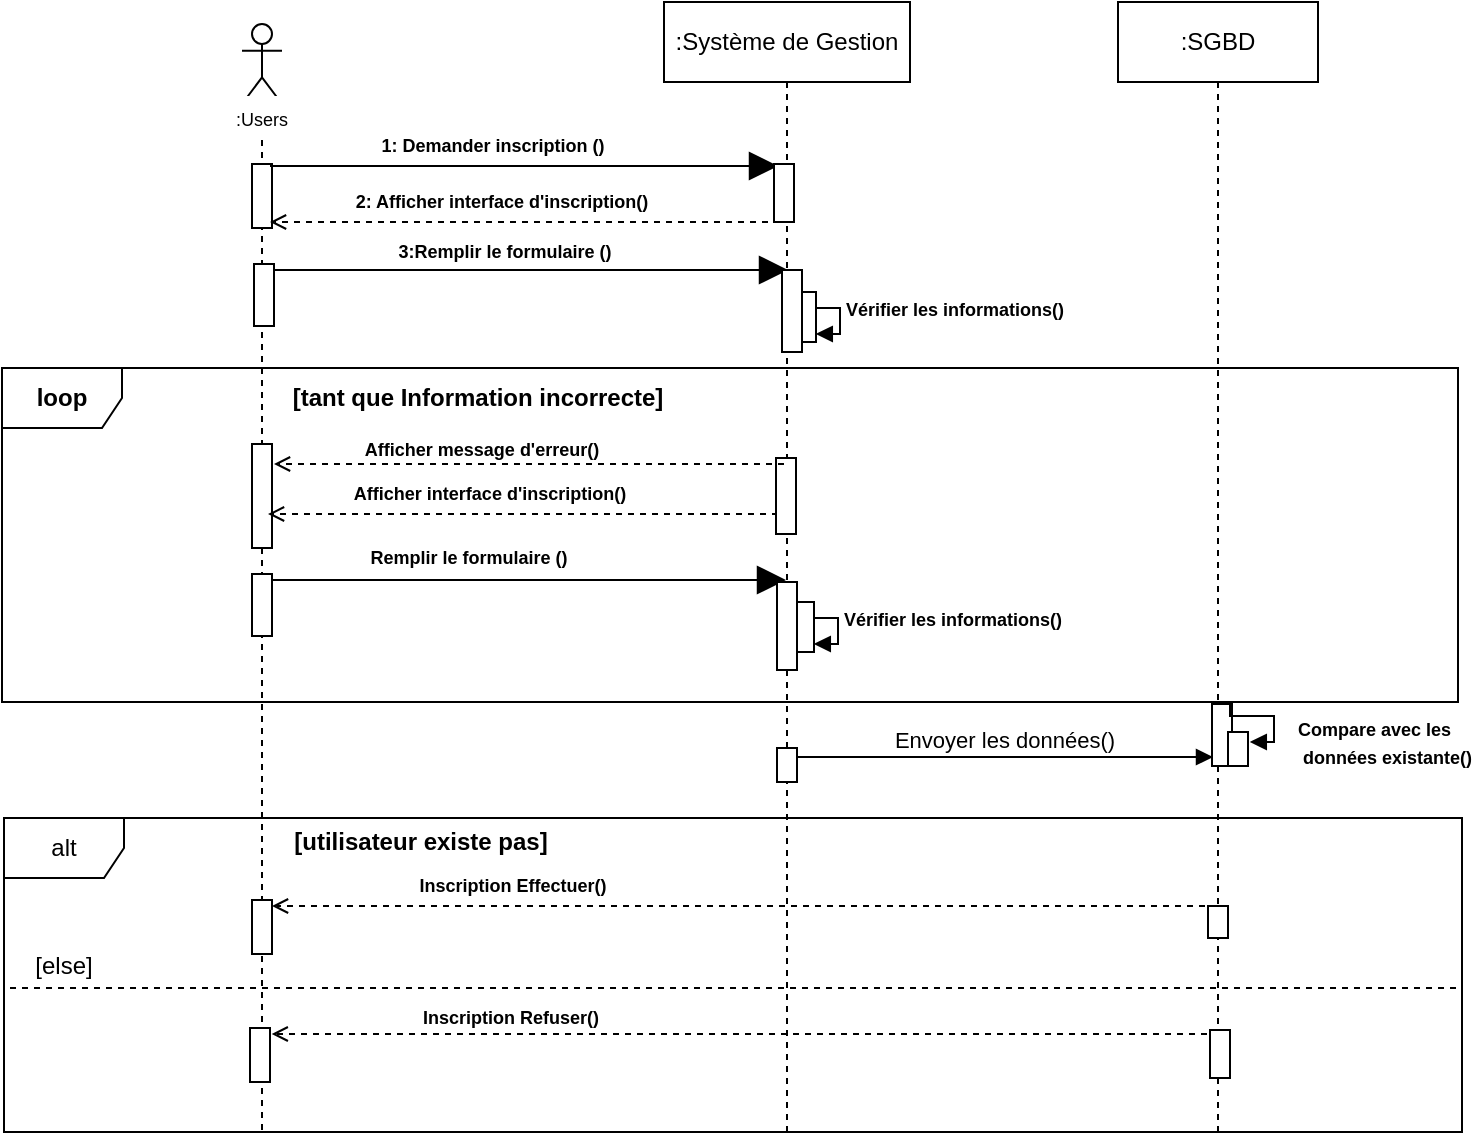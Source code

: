 <mxfile version="26.2.13">
  <diagram name="Page-1" id="2YBvvXClWsGukQMizWep">
    <mxGraphModel dx="1041" dy="623" grid="0" gridSize="10" guides="1" tooltips="1" connect="1" arrows="1" fold="1" page="1" pageScale="1" pageWidth="850" pageHeight="1100" math="0" shadow="0">
      <root>
        <mxCell id="0" />
        <mxCell id="1" parent="0" />
        <mxCell id="7mvw6QXvbmcej4bywkT1-2" value=":Système de Gestion" style="shape=umlLifeline;perimeter=lifelinePerimeter;whiteSpace=wrap;html=1;container=0;dropTarget=0;collapsible=0;recursiveResize=0;outlineConnect=0;portConstraint=eastwest;newEdgeStyle={&quot;edgeStyle&quot;:&quot;elbowEdgeStyle&quot;,&quot;elbow&quot;:&quot;vertical&quot;,&quot;curved&quot;:0,&quot;rounded&quot;:0};fillColor=light-dark(#FFFFFF, #ffffff);strokeColor=light-dark(#000000,#000000);labelBackgroundColor=none;fontColor=light-dark(#000000,#000000);" parent="1" vertex="1">
          <mxGeometry x="391" y="86" width="123" height="567" as="geometry" />
        </mxCell>
        <mxCell id="7mvw6QXvbmcej4bywkT1-9" value="" style="shape=umlLifeline;perimeter=lifelinePerimeter;whiteSpace=wrap;html=1;container=1;dropTarget=0;collapsible=0;recursiveResize=0;outlineConnect=0;portConstraint=eastwest;newEdgeStyle={&quot;curved&quot;:0,&quot;rounded&quot;:0};participant=umlActor;fillColor=light-dark(#FFFFFF,#000000);strokeColor=light-dark(#000000,#000000);" parent="1" vertex="1">
          <mxGeometry x="180" y="97" width="20" height="554" as="geometry" />
        </mxCell>
        <mxCell id="7mvw6QXvbmcej4bywkT1-10" value="" style="html=1;points=[[0,0,0,0,5],[0,1,0,0,-5],[1,0,0,0,5],[1,1,0,0,-5]];perimeter=orthogonalPerimeter;outlineConnect=0;targetShapes=umlLifeline;portConstraint=eastwest;newEdgeStyle={&quot;curved&quot;:0,&quot;rounded&quot;:0};fillColor=light-dark(#FFFFFF,#FFFFFF);strokeColor=light-dark(#000000,#000000);" parent="7mvw6QXvbmcej4bywkT1-9" vertex="1">
          <mxGeometry x="5" y="70" width="10" height="32" as="geometry" />
        </mxCell>
        <mxCell id="7mvw6QXvbmcej4bywkT1-11" value="" style="html=1;points=[[0,0,0,0,5],[0,1,0,0,-5],[1,0,0,0,5],[1,1,0,0,-5]];perimeter=orthogonalPerimeter;outlineConnect=0;targetShapes=umlLifeline;portConstraint=eastwest;newEdgeStyle={&quot;curved&quot;:0,&quot;rounded&quot;:0};fillColor=light-dark(#FFFFFF,#FFFFFF);strokeColor=light-dark(#000000,#000000);" parent="7mvw6QXvbmcej4bywkT1-9" vertex="1">
          <mxGeometry x="5" y="210" width="10" height="52" as="geometry" />
        </mxCell>
        <mxCell id="oZIFxZLTTzc2_pUixhOE-5" value="" style="html=1;points=[[0,0,0,0,5],[0,1,0,0,-5],[1,0,0,0,5],[1,1,0,0,-5]];perimeter=orthogonalPerimeter;outlineConnect=0;targetShapes=umlLifeline;portConstraint=eastwest;newEdgeStyle={&quot;curved&quot;:0,&quot;rounded&quot;:0};fillColor=light-dark(#FFFFFF,#FFFFFF);strokeColor=light-dark(#000000,#000000);" vertex="1" parent="7mvw6QXvbmcej4bywkT1-9">
          <mxGeometry x="5" y="275" width="10" height="31" as="geometry" />
        </mxCell>
        <mxCell id="oZIFxZLTTzc2_pUixhOE-12" value="" style="html=1;points=[[0,0,0,0,5],[0,1,0,0,-5],[1,0,0,0,5],[1,1,0,0,-5]];perimeter=orthogonalPerimeter;outlineConnect=0;targetShapes=umlLifeline;portConstraint=eastwest;newEdgeStyle={&quot;curved&quot;:0,&quot;rounded&quot;:0};fillColor=light-dark(#FFFFFF,#FFFFFF);strokeColor=light-dark(#000000,#000000);" vertex="1" parent="7mvw6QXvbmcej4bywkT1-9">
          <mxGeometry x="5" y="438" width="10" height="27" as="geometry" />
        </mxCell>
        <mxCell id="7mvw6QXvbmcej4bywkT1-14" value="" style="endArrow=block;endFill=1;endSize=12;html=1;rounded=0;strokeColor=light-dark(#000000,#000000);exitX=1;exitY=0;exitDx=0;exitDy=5;exitPerimeter=0;" parent="1" edge="1">
          <mxGeometry width="160" relative="1" as="geometry">
            <mxPoint x="194" y="168" as="sourcePoint" />
            <mxPoint x="448" y="168" as="targetPoint" />
          </mxGeometry>
        </mxCell>
        <mxCell id="7mvw6QXvbmcej4bywkT1-16" value="&lt;font style=&quot;font-size: 9px;&quot;&gt;&lt;b&gt;1: Demander inscription ()&lt;/b&gt;&lt;/font&gt;" style="text;html=1;align=center;verticalAlign=middle;whiteSpace=wrap;rounded=0;" parent="1" vertex="1">
          <mxGeometry x="245" y="146" width="121" height="22" as="geometry" />
        </mxCell>
        <mxCell id="7mvw6QXvbmcej4bywkT1-17" value="" style="endArrow=open;html=1;rounded=0;strokeColor=light-dark(#000000,#000000);dashed=1;strokeWidth=1;endFill=0;" parent="1" edge="1">
          <mxGeometry width="50" height="50" relative="1" as="geometry">
            <mxPoint x="448" y="342" as="sourcePoint" />
            <mxPoint x="193" y="342" as="targetPoint" />
          </mxGeometry>
        </mxCell>
        <mxCell id="7mvw6QXvbmcej4bywkT1-18" value="&lt;b style=&quot;font-size: 9px;&quot;&gt;Afficher interface d&#39;inscription()&lt;/b&gt;" style="text;html=1;align=center;verticalAlign=middle;whiteSpace=wrap;rounded=0;" parent="1" vertex="1">
          <mxGeometry x="229" y="320" width="150" height="22" as="geometry" />
        </mxCell>
        <mxCell id="7mvw6QXvbmcej4bywkT1-19" value="" style="endArrow=block;endFill=1;endSize=12;html=1;rounded=0;strokeColor=light-dark(#000000,#000000);" parent="1" edge="1">
          <mxGeometry width="160" relative="1" as="geometry">
            <mxPoint x="195" y="375" as="sourcePoint" />
            <mxPoint x="452" y="375" as="targetPoint" />
          </mxGeometry>
        </mxCell>
        <mxCell id="7mvw6QXvbmcej4bywkT1-20" value="&lt;font style=&quot;color: light-dark(rgb(0, 0, 0), rgb(0, 0, 0)); font-size: 9px;&quot;&gt;&lt;b&gt;Remplir le formulaire ()&lt;/b&gt;&lt;/font&gt;" style="text;html=1;align=center;verticalAlign=middle;whiteSpace=wrap;rounded=0;" parent="1" vertex="1">
          <mxGeometry x="214" y="354" width="159" height="17" as="geometry" />
        </mxCell>
        <mxCell id="7mvw6QXvbmcej4bywkT1-49" value="&lt;font style=&quot;font-size: 9px;&quot;&gt;:Users&lt;/font&gt;" style="text;html=1;align=center;verticalAlign=middle;whiteSpace=wrap;rounded=0;fillColor=#FFFFFF;" parent="1" vertex="1">
          <mxGeometry x="160" y="133" width="60" height="21" as="geometry" />
        </mxCell>
        <mxCell id="oZIFxZLTTzc2_pUixhOE-2" value="&lt;b&gt;loop&lt;/b&gt;" style="shape=umlFrame;whiteSpace=wrap;html=1;pointerEvents=0;" vertex="1" parent="1">
          <mxGeometry x="60" y="269" width="728" height="167" as="geometry" />
        </mxCell>
        <mxCell id="oZIFxZLTTzc2_pUixhOE-3" value="&lt;b&gt;[tant que Information incorrecte]&lt;/b&gt;" style="text;html=1;align=center;verticalAlign=middle;whiteSpace=wrap;rounded=0;" vertex="1" parent="1">
          <mxGeometry x="193" y="274" width="210.14" height="20" as="geometry" />
        </mxCell>
        <mxCell id="oZIFxZLTTzc2_pUixhOE-6" value="&lt;font style=&quot;font-size: 9px;&quot;&gt;&lt;b&gt;Vérifier les informations()&lt;/b&gt;&lt;/font&gt;" style="html=1;align=left;spacingLeft=2;endArrow=block;rounded=0;edgeStyle=orthogonalEdgeStyle;curved=0;rounded=0;" edge="1" parent="1">
          <mxGeometry relative="1" as="geometry">
            <mxPoint x="456" y="388" as="sourcePoint" />
            <Array as="points">
              <mxPoint x="456" y="394" />
              <mxPoint x="478" y="394" />
              <mxPoint x="478" y="407" />
            </Array>
            <mxPoint x="465.9" y="407" as="targetPoint" />
          </mxGeometry>
        </mxCell>
        <mxCell id="oZIFxZLTTzc2_pUixhOE-7" value="" style="html=1;points=[[0,0,0,0,5],[0,1,0,0,-5],[1,0,0,0,5],[1,1,0,0,-5]];perimeter=orthogonalPerimeter;outlineConnect=0;targetShapes=umlLifeline;portConstraint=eastwest;newEdgeStyle={&quot;curved&quot;:0,&quot;rounded&quot;:0};fillColor=light-dark(#FFFFFF,#FFFFFF);strokeColor=light-dark(#000000,#000000);" vertex="1" parent="1">
          <mxGeometry x="456" y="386" width="10" height="25" as="geometry" />
        </mxCell>
        <mxCell id="oZIFxZLTTzc2_pUixhOE-9" value="alt" style="shape=umlFrame;whiteSpace=wrap;html=1;pointerEvents=0;" vertex="1" parent="1">
          <mxGeometry x="61" y="494" width="729" height="157" as="geometry" />
        </mxCell>
        <mxCell id="oZIFxZLTTzc2_pUixhOE-10" value="&lt;b&gt;[utilisateur existe pas]&lt;/b&gt;" style="text;html=1;align=center;verticalAlign=middle;whiteSpace=wrap;rounded=0;" vertex="1" parent="1">
          <mxGeometry x="200" y="496" width="139" height="20" as="geometry" />
        </mxCell>
        <mxCell id="oZIFxZLTTzc2_pUixhOE-11" value="" style="endArrow=open;html=1;rounded=0;strokeColor=light-dark(#000000,#000000);dashed=1;strokeWidth=1;endFill=0;" edge="1" parent="1" source="oZIFxZLTTzc2_pUixhOE-22">
          <mxGeometry width="50" height="50" relative="1" as="geometry">
            <mxPoint x="445" y="538" as="sourcePoint" />
            <mxPoint x="195" y="538" as="targetPoint" />
          </mxGeometry>
        </mxCell>
        <mxCell id="oZIFxZLTTzc2_pUixhOE-14" value="&lt;font style=&quot;color: light-dark(rgb(0, 0, 0), rgb(0, 0, 0)); font-size: 9px;&quot;&gt;&lt;b&gt;Inscription Effectuer()&lt;/b&gt;&lt;/font&gt;" style="text;html=1;align=center;verticalAlign=middle;whiteSpace=wrap;rounded=0;" vertex="1" parent="1">
          <mxGeometry x="236" y="518" width="159" height="17" as="geometry" />
        </mxCell>
        <mxCell id="oZIFxZLTTzc2_pUixhOE-16" value="" style="line;strokeWidth=1;fillColor=none;align=left;verticalAlign=middle;spacingTop=-1;spacingLeft=3;spacingRight=3;rotatable=0;labelPosition=right;points=[];portConstraint=eastwest;strokeColor=inherit;dashed=1;" vertex="1" parent="1">
          <mxGeometry x="64" y="575" width="723" height="8" as="geometry" />
        </mxCell>
        <mxCell id="oZIFxZLTTzc2_pUixhOE-17" value="[else]" style="text;html=1;align=center;verticalAlign=middle;whiteSpace=wrap;rounded=0;" vertex="1" parent="1">
          <mxGeometry x="68" y="558" width="46" height="20" as="geometry" />
        </mxCell>
        <mxCell id="oZIFxZLTTzc2_pUixhOE-18" value="" style="html=1;points=[[0,0,0,0,5],[0,1,0,0,-5],[1,0,0,0,5],[1,1,0,0,-5]];perimeter=orthogonalPerimeter;outlineConnect=0;targetShapes=umlLifeline;portConstraint=eastwest;newEdgeStyle={&quot;curved&quot;:0,&quot;rounded&quot;:0};fillColor=light-dark(#FFFFFF,#FFFFFF);strokeColor=light-dark(#000000,#000000);" vertex="1" parent="1">
          <mxGeometry x="184" y="599" width="10" height="27" as="geometry" />
        </mxCell>
        <mxCell id="oZIFxZLTTzc2_pUixhOE-19" value="" style="endArrow=open;html=1;rounded=0;strokeColor=light-dark(#000000,#000000);dashed=1;strokeWidth=1;endFill=0;" edge="1" parent="1">
          <mxGeometry width="50" height="50" relative="1" as="geometry">
            <mxPoint x="668.5" y="602" as="sourcePoint" />
            <mxPoint x="194.86" y="602" as="targetPoint" />
          </mxGeometry>
        </mxCell>
        <mxCell id="oZIFxZLTTzc2_pUixhOE-20" value="&lt;font style=&quot;color: light-dark(rgb(0, 0, 0), rgb(0, 0, 0)); font-size: 9px;&quot;&gt;&lt;b&gt;Inscription Refuser()&lt;/b&gt;&lt;/font&gt;" style="text;html=1;align=center;verticalAlign=middle;whiteSpace=wrap;rounded=0;" vertex="1" parent="1">
          <mxGeometry x="235" y="584" width="159" height="17" as="geometry" />
        </mxCell>
        <mxCell id="oZIFxZLTTzc2_pUixhOE-22" value=":SGBD" style="shape=umlLifeline;perimeter=lifelinePerimeter;whiteSpace=wrap;html=1;container=1;dropTarget=0;collapsible=0;recursiveResize=0;outlineConnect=0;portConstraint=eastwest;newEdgeStyle={&quot;curved&quot;:0,&quot;rounded&quot;:0};" vertex="1" parent="1">
          <mxGeometry x="618" y="86" width="100" height="566" as="geometry" />
        </mxCell>
        <mxCell id="oZIFxZLTTzc2_pUixhOE-31" value="" style="html=1;points=[[0,0,0,0,5],[0,1,0,0,-5],[1,0,0,0,5],[1,1,0,0,-5]];perimeter=orthogonalPerimeter;outlineConnect=0;targetShapes=umlLifeline;portConstraint=eastwest;newEdgeStyle={&quot;curved&quot;:0,&quot;rounded&quot;:0};fillColor=light-dark(#FFFFFF,#FFFFFF);strokeColor=light-dark(#000000,#000000);" vertex="1" parent="oZIFxZLTTzc2_pUixhOE-22">
          <mxGeometry x="47" y="351" width="10" height="31" as="geometry" />
        </mxCell>
        <mxCell id="oZIFxZLTTzc2_pUixhOE-32" value="" style="html=1;points=[[0,0,0,0,5],[0,1,0,0,-5],[1,0,0,0,5],[1,1,0,0,-5]];perimeter=orthogonalPerimeter;outlineConnect=0;targetShapes=umlLifeline;portConstraint=eastwest;newEdgeStyle={&quot;curved&quot;:0,&quot;rounded&quot;:0};fillColor=light-dark(#FFFFFF,#FFFFFF);strokeColor=light-dark(#000000,#000000);" vertex="1" parent="oZIFxZLTTzc2_pUixhOE-22">
          <mxGeometry x="55" y="365" width="10" height="17" as="geometry" />
        </mxCell>
        <mxCell id="oZIFxZLTTzc2_pUixhOE-13" value="" style="html=1;points=[[0,0,0,0,5],[0,1,0,0,-5],[1,0,0,0,5],[1,1,0,0,-5]];perimeter=orthogonalPerimeter;outlineConnect=0;targetShapes=umlLifeline;portConstraint=eastwest;newEdgeStyle={&quot;curved&quot;:0,&quot;rounded&quot;:0};fillColor=light-dark(#FFFFFF,#FFFFFF);strokeColor=light-dark(#000000,#000000);" vertex="1" parent="oZIFxZLTTzc2_pUixhOE-22">
          <mxGeometry x="45" y="452" width="10" height="16" as="geometry" />
        </mxCell>
        <mxCell id="oZIFxZLTTzc2_pUixhOE-21" value="" style="html=1;points=[[0,0,0,0,5],[0,1,0,0,-5],[1,0,0,0,5],[1,1,0,0,-5]];perimeter=orthogonalPerimeter;outlineConnect=0;targetShapes=umlLifeline;portConstraint=eastwest;newEdgeStyle={&quot;curved&quot;:0,&quot;rounded&quot;:0};fillColor=light-dark(#FFFFFF,#FFFFFF);strokeColor=light-dark(#000000,#000000);" vertex="1" parent="oZIFxZLTTzc2_pUixhOE-22">
          <mxGeometry x="46" y="514" width="10" height="24" as="geometry" />
        </mxCell>
        <mxCell id="oZIFxZLTTzc2_pUixhOE-26" value="Envoyer les données()" style="html=1;verticalAlign=bottom;endArrow=block;curved=0;rounded=0;endFill=1;" edge="1" parent="1">
          <mxGeometry width="80" relative="1" as="geometry">
            <mxPoint x="456.5" y="463.5" as="sourcePoint" />
            <mxPoint x="665.5" y="463.5" as="targetPoint" />
          </mxGeometry>
        </mxCell>
        <mxCell id="oZIFxZLTTzc2_pUixhOE-30" value="&lt;font style=&quot;font-size: 9px;&quot;&gt;&lt;b&gt;Compare avec les&lt;/b&gt;&lt;/font&gt;&lt;div&gt;&lt;font style=&quot;font-size: 9px;&quot;&gt;&lt;b&gt;&amp;nbsp;données existante()&lt;/b&gt;&lt;/font&gt;&lt;/div&gt;" style="html=1;align=left;spacingLeft=2;endArrow=block;rounded=0;edgeStyle=orthogonalEdgeStyle;curved=0;rounded=0;" edge="1" parent="1">
          <mxGeometry x="0.544" y="-8" relative="1" as="geometry">
            <mxPoint x="674" y="437" as="sourcePoint" />
            <Array as="points">
              <mxPoint x="674" y="443" />
              <mxPoint x="696" y="443" />
              <mxPoint x="696" y="456" />
            </Array>
            <mxPoint x="683.9" y="456" as="targetPoint" />
            <mxPoint x="8" y="8" as="offset" />
          </mxGeometry>
        </mxCell>
        <mxCell id="7mvw6QXvbmcej4bywkT1-3" value="" style="html=1;points=[[0,0,0,0,5],[0,1,0,0,-5],[1,0,0,0,5],[1,1,0,0,-5]];perimeter=orthogonalPerimeter;outlineConnect=0;targetShapes=umlLifeline;portConstraint=eastwest;newEdgeStyle={&quot;curved&quot;:0,&quot;rounded&quot;:0};fillColor=light-dark(#FFFFFF,#FFFFFF);strokeColor=light-dark(#000000,#000000);" parent="1" vertex="1">
          <mxGeometry x="446" y="167" width="10" height="29" as="geometry" />
        </mxCell>
        <mxCell id="7mvw6QXvbmcej4bywkT1-4" value="" style="html=1;points=[[0,0,0,0,5],[0,1,0,0,-5],[1,0,0,0,5],[1,1,0,0,-5]];perimeter=orthogonalPerimeter;outlineConnect=0;targetShapes=umlLifeline;portConstraint=eastwest;newEdgeStyle={&quot;curved&quot;:0,&quot;rounded&quot;:0};fillColor=light-dark(#FFFFFF,#FFFFFF);strokeColor=light-dark(#000000,#000000);" parent="1" vertex="1">
          <mxGeometry x="447" y="314" width="10" height="38" as="geometry" />
        </mxCell>
        <mxCell id="7mvw6QXvbmcej4bywkT1-35" value="" style="html=1;points=[[0,0,0,0,5],[0,1,0,0,-5],[1,0,0,0,5],[1,1,0,0,-5]];perimeter=orthogonalPerimeter;outlineConnect=0;targetShapes=umlLifeline;portConstraint=eastwest;newEdgeStyle={&quot;curved&quot;:0,&quot;rounded&quot;:0};fillColor=light-dark(#FFFFFF,#FFFFFF);strokeColor=light-dark(#000000,#000000);" parent="1" vertex="1">
          <mxGeometry x="447.5" y="376" width="10" height="44" as="geometry" />
        </mxCell>
        <mxCell id="oZIFxZLTTzc2_pUixhOE-23" value="" style="html=1;points=[[0,0,0,0,5],[0,1,0,0,-5],[1,0,0,0,5],[1,1,0,0,-5]];perimeter=orthogonalPerimeter;outlineConnect=0;targetShapes=umlLifeline;portConstraint=eastwest;newEdgeStyle={&quot;curved&quot;:0,&quot;rounded&quot;:0};fillColor=light-dark(#FFFFFF,#FFFFFF);strokeColor=light-dark(#000000,#000000);" vertex="1" parent="1">
          <mxGeometry x="447.5" y="459" width="10" height="17" as="geometry" />
        </mxCell>
        <mxCell id="oZIFxZLTTzc2_pUixhOE-35" value="" style="html=1;points=[[0,0,0,0,5],[0,1,0,0,-5],[1,0,0,0,5],[1,1,0,0,-5]];perimeter=orthogonalPerimeter;outlineConnect=0;targetShapes=umlLifeline;portConstraint=eastwest;newEdgeStyle={&quot;curved&quot;:0,&quot;rounded&quot;:0};fillColor=light-dark(#FFFFFF,#FFFFFF);strokeColor=light-dark(#000000,#000000);" vertex="1" parent="1">
          <mxGeometry x="186" y="217" width="10" height="31" as="geometry" />
        </mxCell>
        <mxCell id="oZIFxZLTTzc2_pUixhOE-36" value="" style="endArrow=open;html=1;rounded=0;strokeColor=light-dark(#000000,#000000);dashed=1;strokeWidth=1;endFill=0;" edge="1" parent="1">
          <mxGeometry width="50" height="50" relative="1" as="geometry">
            <mxPoint x="449" y="196" as="sourcePoint" />
            <mxPoint x="194" y="196" as="targetPoint" />
          </mxGeometry>
        </mxCell>
        <mxCell id="oZIFxZLTTzc2_pUixhOE-37" value="&lt;font style=&quot;color: light-dark(rgb(0, 0, 0), rgb(0, 0, 0)); font-size: 9px;&quot;&gt;&lt;b&gt;2: Afficher interface d&#39;inscription()&lt;/b&gt;&lt;/font&gt;" style="text;html=1;align=center;verticalAlign=middle;whiteSpace=wrap;rounded=0;" vertex="1" parent="1">
          <mxGeometry x="230" y="174" width="160" height="22" as="geometry" />
        </mxCell>
        <mxCell id="oZIFxZLTTzc2_pUixhOE-38" value="" style="endArrow=block;endFill=1;endSize=12;html=1;rounded=0;strokeColor=light-dark(#000000,#000000);" edge="1" parent="1">
          <mxGeometry width="160" relative="1" as="geometry">
            <mxPoint x="196" y="220" as="sourcePoint" />
            <mxPoint x="453" y="220" as="targetPoint" />
          </mxGeometry>
        </mxCell>
        <mxCell id="oZIFxZLTTzc2_pUixhOE-39" value="&lt;font style=&quot;color: light-dark(rgb(0, 0, 0), rgb(0, 0, 0)); font-size: 9px;&quot;&gt;&lt;b&gt;3:Remplir le formulaire ()&lt;/b&gt;&lt;/font&gt;" style="text;html=1;align=center;verticalAlign=middle;whiteSpace=wrap;rounded=0;" vertex="1" parent="1">
          <mxGeometry x="232" y="201" width="159" height="17" as="geometry" />
        </mxCell>
        <mxCell id="oZIFxZLTTzc2_pUixhOE-40" value="&lt;font style=&quot;font-size: 9px;&quot;&gt;&lt;b&gt;Vérifier les informations()&lt;/b&gt;&lt;/font&gt;" style="html=1;align=left;spacingLeft=2;endArrow=block;rounded=0;edgeStyle=orthogonalEdgeStyle;curved=0;rounded=0;" edge="1" parent="1">
          <mxGeometry relative="1" as="geometry">
            <mxPoint x="457" y="233" as="sourcePoint" />
            <Array as="points">
              <mxPoint x="457" y="239" />
              <mxPoint x="479" y="239" />
              <mxPoint x="479" y="252" />
            </Array>
            <mxPoint x="466.9" y="252" as="targetPoint" />
          </mxGeometry>
        </mxCell>
        <mxCell id="oZIFxZLTTzc2_pUixhOE-41" value="" style="html=1;points=[[0,0,0,0,5],[0,1,0,0,-5],[1,0,0,0,5],[1,1,0,0,-5]];perimeter=orthogonalPerimeter;outlineConnect=0;targetShapes=umlLifeline;portConstraint=eastwest;newEdgeStyle={&quot;curved&quot;:0,&quot;rounded&quot;:0};fillColor=light-dark(#FFFFFF,#FFFFFF);strokeColor=light-dark(#000000,#000000);" vertex="1" parent="1">
          <mxGeometry x="457" y="231" width="10" height="25" as="geometry" />
        </mxCell>
        <mxCell id="oZIFxZLTTzc2_pUixhOE-42" value="" style="html=1;points=[[0,0,0,0,5],[0,1,0,0,-5],[1,0,0,0,5],[1,1,0,0,-5]];perimeter=orthogonalPerimeter;outlineConnect=0;targetShapes=umlLifeline;portConstraint=eastwest;newEdgeStyle={&quot;curved&quot;:0,&quot;rounded&quot;:0};fillColor=light-dark(#FFFFFF,#FFFFFF);strokeColor=light-dark(#000000,#000000);" vertex="1" parent="1">
          <mxGeometry x="450" y="220" width="10" height="41" as="geometry" />
        </mxCell>
        <mxCell id="oZIFxZLTTzc2_pUixhOE-43" value="" style="endArrow=open;html=1;rounded=0;strokeColor=light-dark(#000000,#000000);dashed=1;strokeWidth=1;endFill=0;" edge="1" parent="1">
          <mxGeometry width="50" height="50" relative="1" as="geometry">
            <mxPoint x="451" y="317" as="sourcePoint" />
            <mxPoint x="196" y="317" as="targetPoint" />
          </mxGeometry>
        </mxCell>
        <mxCell id="oZIFxZLTTzc2_pUixhOE-44" value="&lt;font style=&quot;color: light-dark(rgb(0, 0, 0), rgb(0, 0, 0)); font-size: 9px;&quot;&gt;&lt;b&gt;Afficher message d&#39;erreur()&lt;/b&gt;&lt;/font&gt;" style="text;html=1;align=center;verticalAlign=middle;whiteSpace=wrap;rounded=0;" vertex="1" parent="1">
          <mxGeometry x="234" y="298" width="132" height="22" as="geometry" />
        </mxCell>
      </root>
    </mxGraphModel>
  </diagram>
</mxfile>
